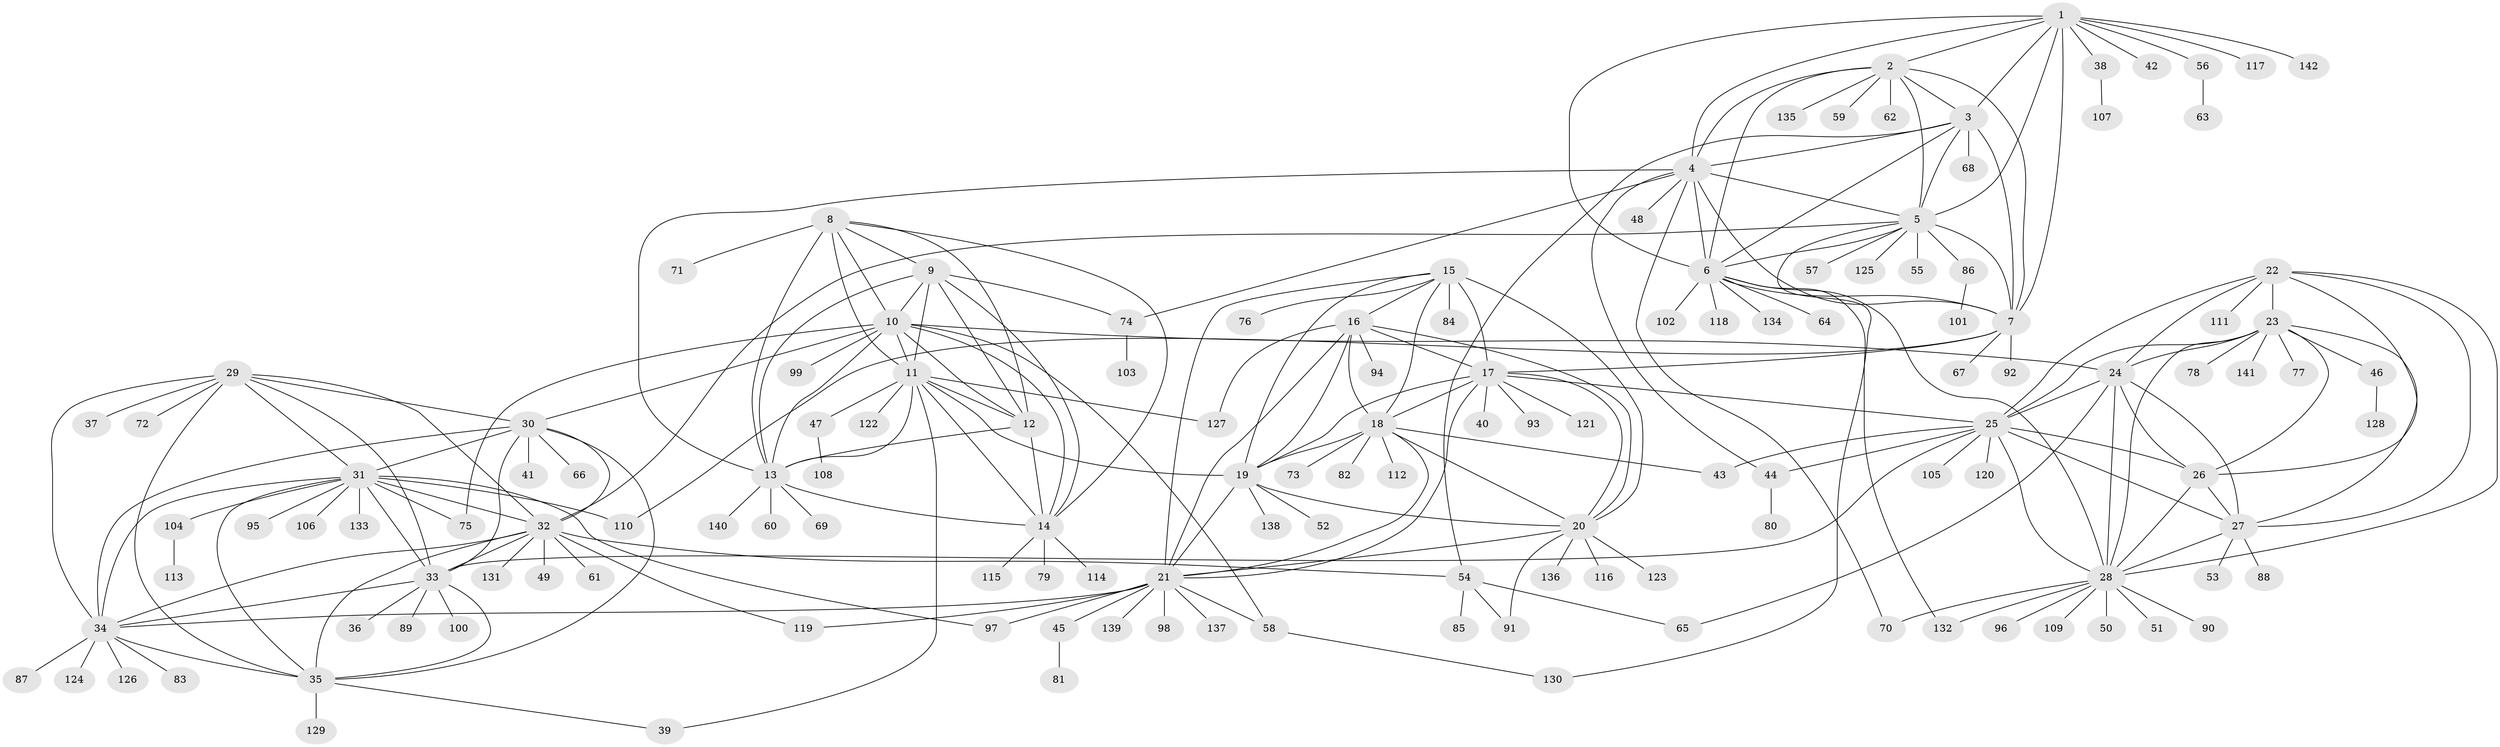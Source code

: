 // coarse degree distribution, {8: 0.056338028169014086, 9: 0.028169014084507043, 10: 0.014084507042253521, 4: 0.056338028169014086, 13: 0.04225352112676056, 6: 0.04225352112676056, 5: 0.028169014084507043, 7: 0.07042253521126761, 1: 0.5915492957746479, 2: 0.07042253521126761}
// Generated by graph-tools (version 1.1) at 2025/19/03/04/25 18:19:52]
// undirected, 142 vertices, 238 edges
graph export_dot {
graph [start="1"]
  node [color=gray90,style=filled];
  1;
  2;
  3;
  4;
  5;
  6;
  7;
  8;
  9;
  10;
  11;
  12;
  13;
  14;
  15;
  16;
  17;
  18;
  19;
  20;
  21;
  22;
  23;
  24;
  25;
  26;
  27;
  28;
  29;
  30;
  31;
  32;
  33;
  34;
  35;
  36;
  37;
  38;
  39;
  40;
  41;
  42;
  43;
  44;
  45;
  46;
  47;
  48;
  49;
  50;
  51;
  52;
  53;
  54;
  55;
  56;
  57;
  58;
  59;
  60;
  61;
  62;
  63;
  64;
  65;
  66;
  67;
  68;
  69;
  70;
  71;
  72;
  73;
  74;
  75;
  76;
  77;
  78;
  79;
  80;
  81;
  82;
  83;
  84;
  85;
  86;
  87;
  88;
  89;
  90;
  91;
  92;
  93;
  94;
  95;
  96;
  97;
  98;
  99;
  100;
  101;
  102;
  103;
  104;
  105;
  106;
  107;
  108;
  109;
  110;
  111;
  112;
  113;
  114;
  115;
  116;
  117;
  118;
  119;
  120;
  121;
  122;
  123;
  124;
  125;
  126;
  127;
  128;
  129;
  130;
  131;
  132;
  133;
  134;
  135;
  136;
  137;
  138;
  139;
  140;
  141;
  142;
  1 -- 2;
  1 -- 3;
  1 -- 4;
  1 -- 5;
  1 -- 6;
  1 -- 7;
  1 -- 38;
  1 -- 42;
  1 -- 56;
  1 -- 117;
  1 -- 142;
  2 -- 3;
  2 -- 4;
  2 -- 5;
  2 -- 6;
  2 -- 7;
  2 -- 59;
  2 -- 62;
  2 -- 135;
  3 -- 4;
  3 -- 5;
  3 -- 6;
  3 -- 7;
  3 -- 54;
  3 -- 68;
  4 -- 5;
  4 -- 6;
  4 -- 7;
  4 -- 13;
  4 -- 44;
  4 -- 48;
  4 -- 70;
  4 -- 74;
  5 -- 6;
  5 -- 7;
  5 -- 32;
  5 -- 55;
  5 -- 57;
  5 -- 86;
  5 -- 125;
  5 -- 130;
  6 -- 7;
  6 -- 28;
  6 -- 64;
  6 -- 102;
  6 -- 118;
  6 -- 132;
  6 -- 134;
  7 -- 17;
  7 -- 67;
  7 -- 92;
  7 -- 110;
  8 -- 9;
  8 -- 10;
  8 -- 11;
  8 -- 12;
  8 -- 13;
  8 -- 14;
  8 -- 71;
  9 -- 10;
  9 -- 11;
  9 -- 12;
  9 -- 13;
  9 -- 14;
  9 -- 74;
  10 -- 11;
  10 -- 12;
  10 -- 13;
  10 -- 14;
  10 -- 24;
  10 -- 30;
  10 -- 58;
  10 -- 75;
  10 -- 99;
  11 -- 12;
  11 -- 13;
  11 -- 14;
  11 -- 19;
  11 -- 39;
  11 -- 47;
  11 -- 122;
  11 -- 127;
  12 -- 13;
  12 -- 14;
  13 -- 14;
  13 -- 60;
  13 -- 69;
  13 -- 140;
  14 -- 79;
  14 -- 114;
  14 -- 115;
  15 -- 16;
  15 -- 17;
  15 -- 18;
  15 -- 19;
  15 -- 20;
  15 -- 21;
  15 -- 76;
  15 -- 84;
  16 -- 17;
  16 -- 18;
  16 -- 19;
  16 -- 20;
  16 -- 21;
  16 -- 94;
  16 -- 127;
  17 -- 18;
  17 -- 19;
  17 -- 20;
  17 -- 21;
  17 -- 25;
  17 -- 40;
  17 -- 93;
  17 -- 121;
  18 -- 19;
  18 -- 20;
  18 -- 21;
  18 -- 43;
  18 -- 73;
  18 -- 82;
  18 -- 112;
  19 -- 20;
  19 -- 21;
  19 -- 52;
  19 -- 138;
  20 -- 21;
  20 -- 91;
  20 -- 116;
  20 -- 123;
  20 -- 136;
  21 -- 34;
  21 -- 45;
  21 -- 58;
  21 -- 97;
  21 -- 98;
  21 -- 119;
  21 -- 137;
  21 -- 139;
  22 -- 23;
  22 -- 24;
  22 -- 25;
  22 -- 26;
  22 -- 27;
  22 -- 28;
  22 -- 111;
  23 -- 24;
  23 -- 25;
  23 -- 26;
  23 -- 27;
  23 -- 28;
  23 -- 46;
  23 -- 77;
  23 -- 78;
  23 -- 141;
  24 -- 25;
  24 -- 26;
  24 -- 27;
  24 -- 28;
  24 -- 65;
  25 -- 26;
  25 -- 27;
  25 -- 28;
  25 -- 33;
  25 -- 43;
  25 -- 44;
  25 -- 105;
  25 -- 120;
  26 -- 27;
  26 -- 28;
  27 -- 28;
  27 -- 53;
  27 -- 88;
  28 -- 50;
  28 -- 51;
  28 -- 70;
  28 -- 90;
  28 -- 96;
  28 -- 109;
  28 -- 132;
  29 -- 30;
  29 -- 31;
  29 -- 32;
  29 -- 33;
  29 -- 34;
  29 -- 35;
  29 -- 37;
  29 -- 72;
  30 -- 31;
  30 -- 32;
  30 -- 33;
  30 -- 34;
  30 -- 35;
  30 -- 41;
  30 -- 66;
  31 -- 32;
  31 -- 33;
  31 -- 34;
  31 -- 35;
  31 -- 75;
  31 -- 95;
  31 -- 97;
  31 -- 104;
  31 -- 106;
  31 -- 110;
  31 -- 133;
  32 -- 33;
  32 -- 34;
  32 -- 35;
  32 -- 49;
  32 -- 54;
  32 -- 61;
  32 -- 119;
  32 -- 131;
  33 -- 34;
  33 -- 35;
  33 -- 36;
  33 -- 89;
  33 -- 100;
  34 -- 35;
  34 -- 83;
  34 -- 87;
  34 -- 124;
  34 -- 126;
  35 -- 39;
  35 -- 129;
  38 -- 107;
  44 -- 80;
  45 -- 81;
  46 -- 128;
  47 -- 108;
  54 -- 65;
  54 -- 85;
  54 -- 91;
  56 -- 63;
  58 -- 130;
  74 -- 103;
  86 -- 101;
  104 -- 113;
}
